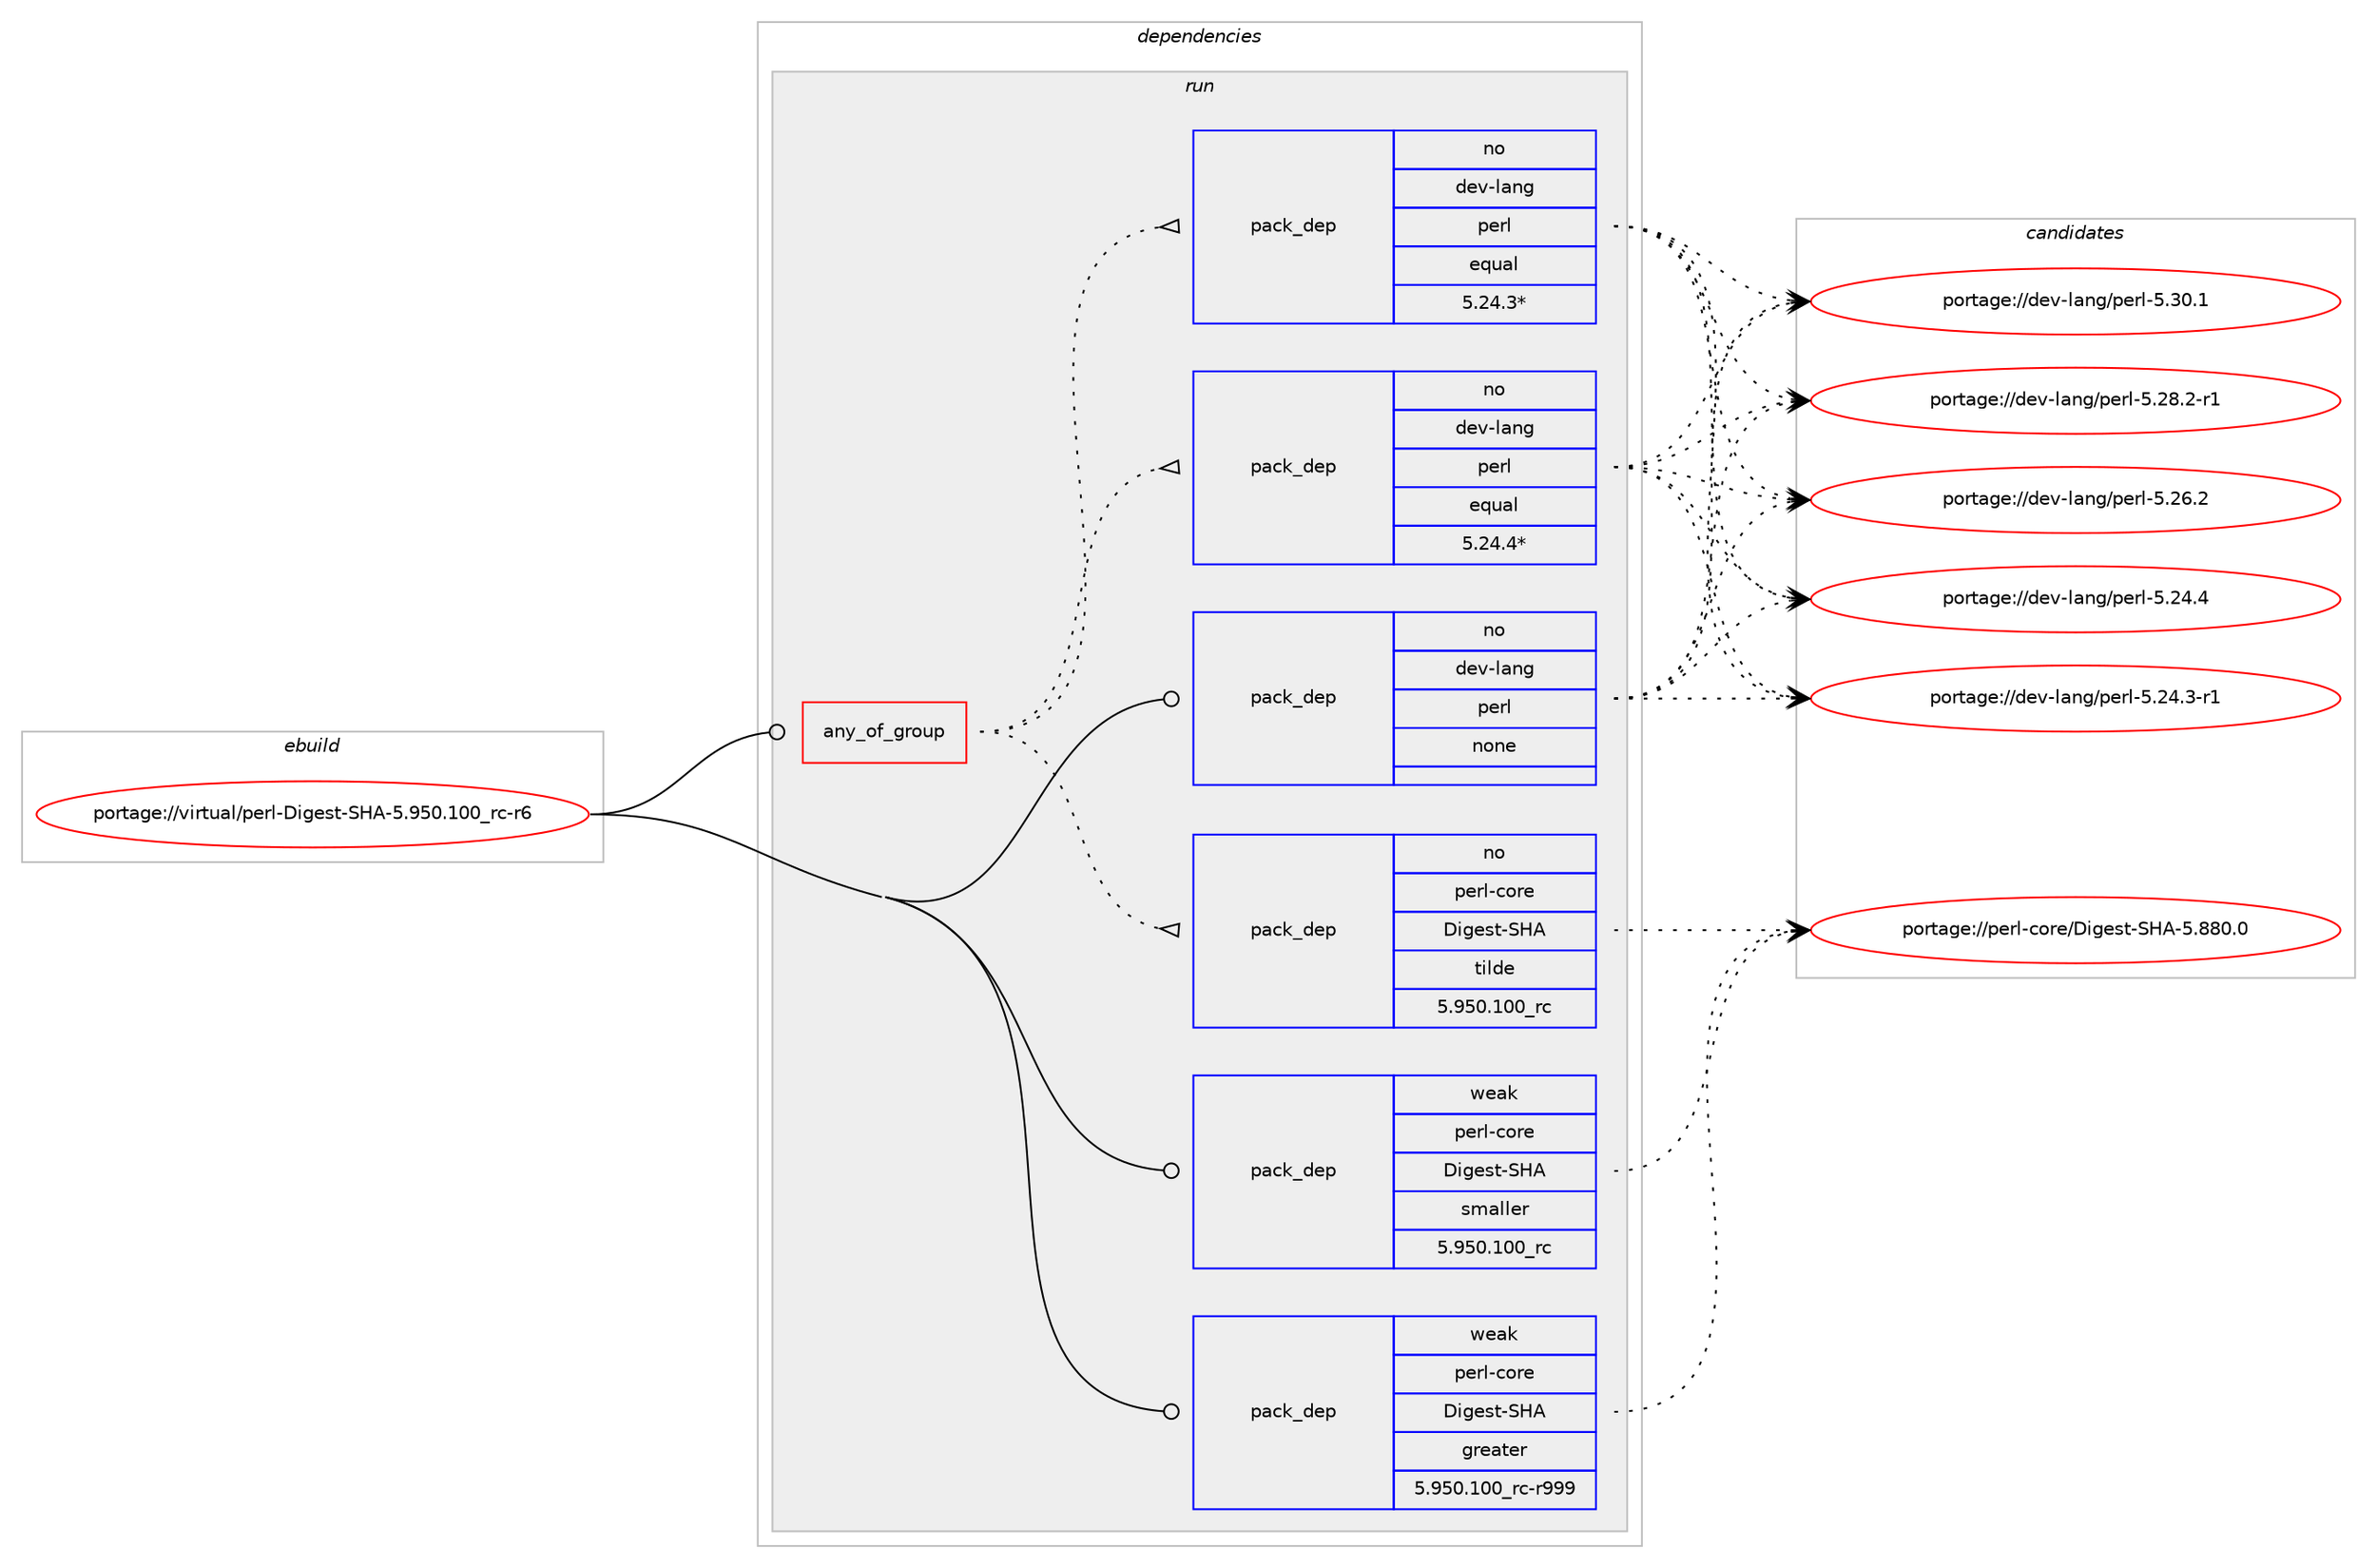 digraph prolog {

# *************
# Graph options
# *************

newrank=true;
concentrate=true;
compound=true;
graph [rankdir=LR,fontname=Helvetica,fontsize=10,ranksep=1.5];#, ranksep=2.5, nodesep=0.2];
edge  [arrowhead=vee];
node  [fontname=Helvetica,fontsize=10];

# **********
# The ebuild
# **********

subgraph cluster_leftcol {
color=gray;
rank=same;
label=<<i>ebuild</i>>;
id [label="portage://virtual/perl-Digest-SHA-5.950.100_rc-r6", color=red, width=4, href="../virtual/perl-Digest-SHA-5.950.100_rc-r6.svg"];
}

# ****************
# The dependencies
# ****************

subgraph cluster_midcol {
color=gray;
label=<<i>dependencies</i>>;
subgraph cluster_compile {
fillcolor="#eeeeee";
style=filled;
label=<<i>compile</i>>;
}
subgraph cluster_compileandrun {
fillcolor="#eeeeee";
style=filled;
label=<<i>compile and run</i>>;
}
subgraph cluster_run {
fillcolor="#eeeeee";
style=filled;
label=<<i>run</i>>;
subgraph any875 {
dependency39671 [label=<<TABLE BORDER="0" CELLBORDER="1" CELLSPACING="0" CELLPADDING="4"><TR><TD CELLPADDING="10">any_of_group</TD></TR></TABLE>>, shape=none, color=red];subgraph pack31776 {
dependency39672 [label=<<TABLE BORDER="0" CELLBORDER="1" CELLSPACING="0" CELLPADDING="4" WIDTH="220"><TR><TD ROWSPAN="6" CELLPADDING="30">pack_dep</TD></TR><TR><TD WIDTH="110">no</TD></TR><TR><TD>dev-lang</TD></TR><TR><TD>perl</TD></TR><TR><TD>equal</TD></TR><TR><TD>5.24.4*</TD></TR></TABLE>>, shape=none, color=blue];
}
dependency39671:e -> dependency39672:w [weight=20,style="dotted",arrowhead="oinv"];
subgraph pack31777 {
dependency39673 [label=<<TABLE BORDER="0" CELLBORDER="1" CELLSPACING="0" CELLPADDING="4" WIDTH="220"><TR><TD ROWSPAN="6" CELLPADDING="30">pack_dep</TD></TR><TR><TD WIDTH="110">no</TD></TR><TR><TD>dev-lang</TD></TR><TR><TD>perl</TD></TR><TR><TD>equal</TD></TR><TR><TD>5.24.3*</TD></TR></TABLE>>, shape=none, color=blue];
}
dependency39671:e -> dependency39673:w [weight=20,style="dotted",arrowhead="oinv"];
subgraph pack31778 {
dependency39674 [label=<<TABLE BORDER="0" CELLBORDER="1" CELLSPACING="0" CELLPADDING="4" WIDTH="220"><TR><TD ROWSPAN="6" CELLPADDING="30">pack_dep</TD></TR><TR><TD WIDTH="110">no</TD></TR><TR><TD>perl-core</TD></TR><TR><TD>Digest-SHA</TD></TR><TR><TD>tilde</TD></TR><TR><TD>5.950.100_rc</TD></TR></TABLE>>, shape=none, color=blue];
}
dependency39671:e -> dependency39674:w [weight=20,style="dotted",arrowhead="oinv"];
}
id:e -> dependency39671:w [weight=20,style="solid",arrowhead="odot"];
subgraph pack31779 {
dependency39675 [label=<<TABLE BORDER="0" CELLBORDER="1" CELLSPACING="0" CELLPADDING="4" WIDTH="220"><TR><TD ROWSPAN="6" CELLPADDING="30">pack_dep</TD></TR><TR><TD WIDTH="110">no</TD></TR><TR><TD>dev-lang</TD></TR><TR><TD>perl</TD></TR><TR><TD>none</TD></TR><TR><TD></TD></TR></TABLE>>, shape=none, color=blue];
}
id:e -> dependency39675:w [weight=20,style="solid",arrowhead="odot"];
subgraph pack31780 {
dependency39676 [label=<<TABLE BORDER="0" CELLBORDER="1" CELLSPACING="0" CELLPADDING="4" WIDTH="220"><TR><TD ROWSPAN="6" CELLPADDING="30">pack_dep</TD></TR><TR><TD WIDTH="110">weak</TD></TR><TR><TD>perl-core</TD></TR><TR><TD>Digest-SHA</TD></TR><TR><TD>greater</TD></TR><TR><TD>5.950.100_rc-r999</TD></TR></TABLE>>, shape=none, color=blue];
}
id:e -> dependency39676:w [weight=20,style="solid",arrowhead="odot"];
subgraph pack31781 {
dependency39677 [label=<<TABLE BORDER="0" CELLBORDER="1" CELLSPACING="0" CELLPADDING="4" WIDTH="220"><TR><TD ROWSPAN="6" CELLPADDING="30">pack_dep</TD></TR><TR><TD WIDTH="110">weak</TD></TR><TR><TD>perl-core</TD></TR><TR><TD>Digest-SHA</TD></TR><TR><TD>smaller</TD></TR><TR><TD>5.950.100_rc</TD></TR></TABLE>>, shape=none, color=blue];
}
id:e -> dependency39677:w [weight=20,style="solid",arrowhead="odot"];
}
}

# **************
# The candidates
# **************

subgraph cluster_choices {
rank=same;
color=gray;
label=<<i>candidates</i>>;

subgraph choice31776 {
color=black;
nodesep=1;
choice10010111845108971101034711210111410845534651484649 [label="portage://dev-lang/perl-5.30.1", color=red, width=4,href="../dev-lang/perl-5.30.1.svg"];
choice100101118451089711010347112101114108455346505646504511449 [label="portage://dev-lang/perl-5.28.2-r1", color=red, width=4,href="../dev-lang/perl-5.28.2-r1.svg"];
choice10010111845108971101034711210111410845534650544650 [label="portage://dev-lang/perl-5.26.2", color=red, width=4,href="../dev-lang/perl-5.26.2.svg"];
choice10010111845108971101034711210111410845534650524652 [label="portage://dev-lang/perl-5.24.4", color=red, width=4,href="../dev-lang/perl-5.24.4.svg"];
choice100101118451089711010347112101114108455346505246514511449 [label="portage://dev-lang/perl-5.24.3-r1", color=red, width=4,href="../dev-lang/perl-5.24.3-r1.svg"];
dependency39672:e -> choice10010111845108971101034711210111410845534651484649:w [style=dotted,weight="100"];
dependency39672:e -> choice100101118451089711010347112101114108455346505646504511449:w [style=dotted,weight="100"];
dependency39672:e -> choice10010111845108971101034711210111410845534650544650:w [style=dotted,weight="100"];
dependency39672:e -> choice10010111845108971101034711210111410845534650524652:w [style=dotted,weight="100"];
dependency39672:e -> choice100101118451089711010347112101114108455346505246514511449:w [style=dotted,weight="100"];
}
subgraph choice31777 {
color=black;
nodesep=1;
choice10010111845108971101034711210111410845534651484649 [label="portage://dev-lang/perl-5.30.1", color=red, width=4,href="../dev-lang/perl-5.30.1.svg"];
choice100101118451089711010347112101114108455346505646504511449 [label="portage://dev-lang/perl-5.28.2-r1", color=red, width=4,href="../dev-lang/perl-5.28.2-r1.svg"];
choice10010111845108971101034711210111410845534650544650 [label="portage://dev-lang/perl-5.26.2", color=red, width=4,href="../dev-lang/perl-5.26.2.svg"];
choice10010111845108971101034711210111410845534650524652 [label="portage://dev-lang/perl-5.24.4", color=red, width=4,href="../dev-lang/perl-5.24.4.svg"];
choice100101118451089711010347112101114108455346505246514511449 [label="portage://dev-lang/perl-5.24.3-r1", color=red, width=4,href="../dev-lang/perl-5.24.3-r1.svg"];
dependency39673:e -> choice10010111845108971101034711210111410845534651484649:w [style=dotted,weight="100"];
dependency39673:e -> choice100101118451089711010347112101114108455346505646504511449:w [style=dotted,weight="100"];
dependency39673:e -> choice10010111845108971101034711210111410845534650544650:w [style=dotted,weight="100"];
dependency39673:e -> choice10010111845108971101034711210111410845534650524652:w [style=dotted,weight="100"];
dependency39673:e -> choice100101118451089711010347112101114108455346505246514511449:w [style=dotted,weight="100"];
}
subgraph choice31778 {
color=black;
nodesep=1;
choice11210111410845991111141014768105103101115116458372654553465656484648 [label="portage://perl-core/Digest-SHA-5.880.0", color=red, width=4,href="../perl-core/Digest-SHA-5.880.0.svg"];
dependency39674:e -> choice11210111410845991111141014768105103101115116458372654553465656484648:w [style=dotted,weight="100"];
}
subgraph choice31779 {
color=black;
nodesep=1;
choice10010111845108971101034711210111410845534651484649 [label="portage://dev-lang/perl-5.30.1", color=red, width=4,href="../dev-lang/perl-5.30.1.svg"];
choice100101118451089711010347112101114108455346505646504511449 [label="portage://dev-lang/perl-5.28.2-r1", color=red, width=4,href="../dev-lang/perl-5.28.2-r1.svg"];
choice10010111845108971101034711210111410845534650544650 [label="portage://dev-lang/perl-5.26.2", color=red, width=4,href="../dev-lang/perl-5.26.2.svg"];
choice10010111845108971101034711210111410845534650524652 [label="portage://dev-lang/perl-5.24.4", color=red, width=4,href="../dev-lang/perl-5.24.4.svg"];
choice100101118451089711010347112101114108455346505246514511449 [label="portage://dev-lang/perl-5.24.3-r1", color=red, width=4,href="../dev-lang/perl-5.24.3-r1.svg"];
dependency39675:e -> choice10010111845108971101034711210111410845534651484649:w [style=dotted,weight="100"];
dependency39675:e -> choice100101118451089711010347112101114108455346505646504511449:w [style=dotted,weight="100"];
dependency39675:e -> choice10010111845108971101034711210111410845534650544650:w [style=dotted,weight="100"];
dependency39675:e -> choice10010111845108971101034711210111410845534650524652:w [style=dotted,weight="100"];
dependency39675:e -> choice100101118451089711010347112101114108455346505246514511449:w [style=dotted,weight="100"];
}
subgraph choice31780 {
color=black;
nodesep=1;
choice11210111410845991111141014768105103101115116458372654553465656484648 [label="portage://perl-core/Digest-SHA-5.880.0", color=red, width=4,href="../perl-core/Digest-SHA-5.880.0.svg"];
dependency39676:e -> choice11210111410845991111141014768105103101115116458372654553465656484648:w [style=dotted,weight="100"];
}
subgraph choice31781 {
color=black;
nodesep=1;
choice11210111410845991111141014768105103101115116458372654553465656484648 [label="portage://perl-core/Digest-SHA-5.880.0", color=red, width=4,href="../perl-core/Digest-SHA-5.880.0.svg"];
dependency39677:e -> choice11210111410845991111141014768105103101115116458372654553465656484648:w [style=dotted,weight="100"];
}
}

}
